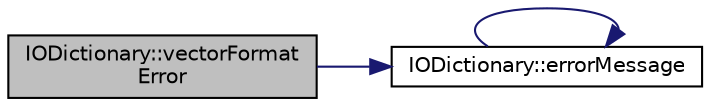 digraph "IODictionary::vectorFormatError"
{
 // LATEX_PDF_SIZE
  bgcolor="transparent";
  edge [fontname="Helvetica",fontsize="10",labelfontname="Helvetica",labelfontsize="10"];
  node [fontname="Helvetica",fontsize="10",shape=record];
  rankdir="LR";
  Node1 [label="IODictionary::vectorFormat\lError",height=0.2,width=0.4,color="black", fillcolor="grey75", style="filled", fontcolor="black",tooltip=" "];
  Node1 -> Node2 [color="midnightblue",fontsize="10",style="solid",fontname="Helvetica"];
  Node2 [label="IODictionary::errorMessage",height=0.2,width=0.4,color="black",URL="$classIODictionary.html#a330dbe95a8d638be5a4a01366e954cef",tooltip=" "];
  Node2 -> Node2 [color="midnightblue",fontsize="10",style="solid",fontname="Helvetica"];
}
